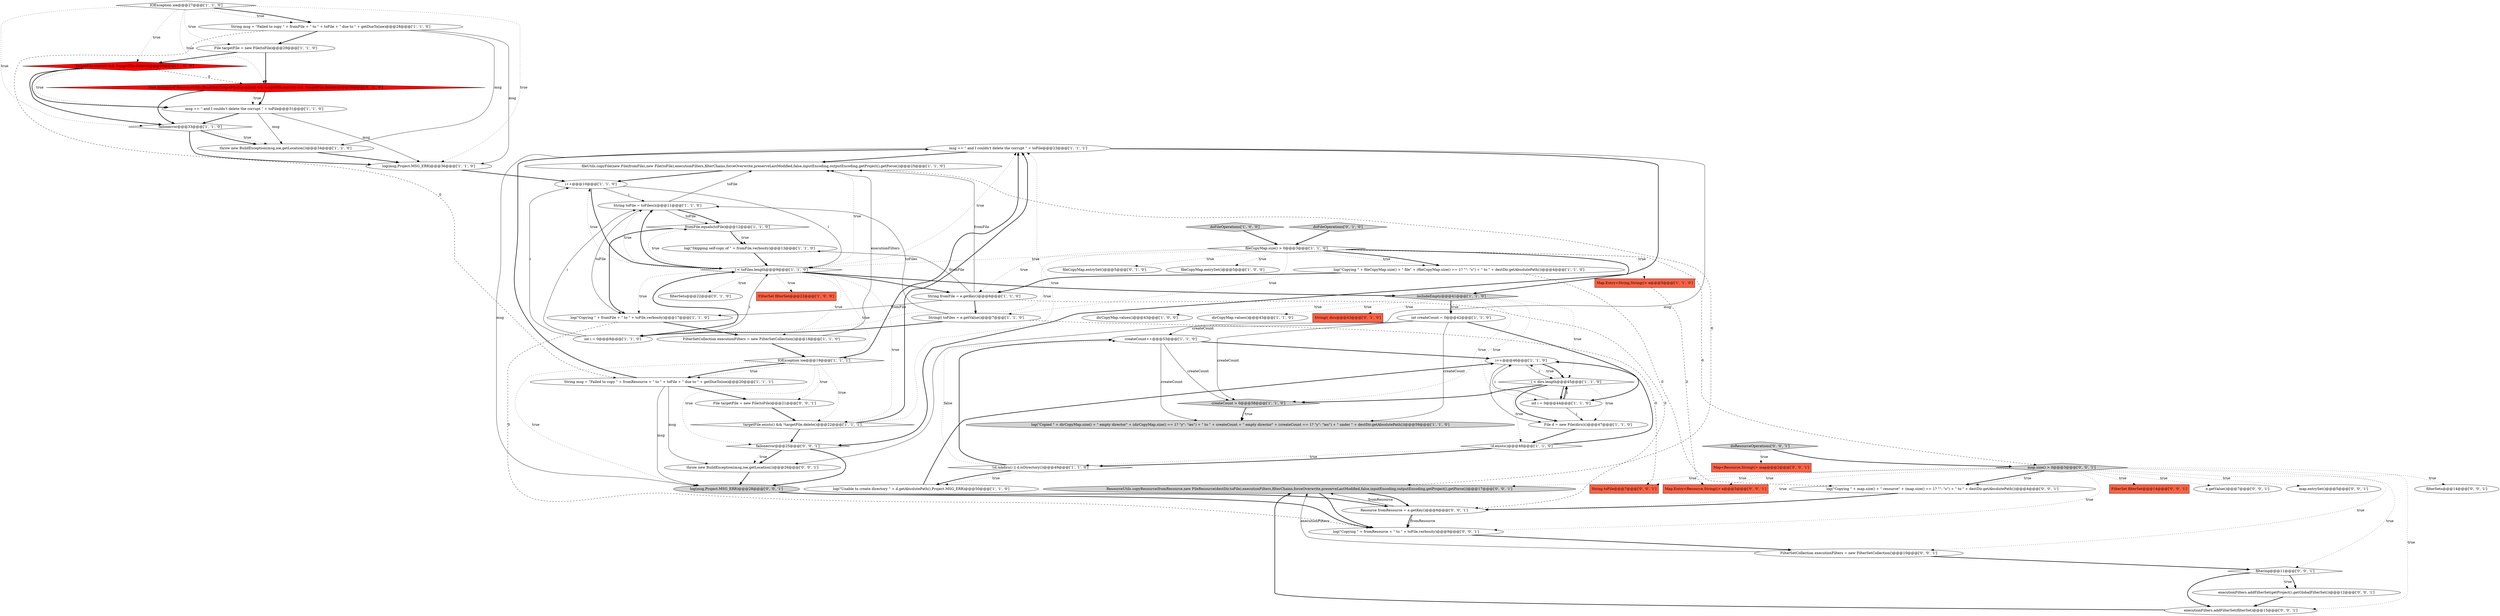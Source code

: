 digraph {
40 [style = filled, label = "msg += \" and I couldn't delete the corrupt \" + toFile@@@23@@@['1', '1', '1']", fillcolor = white, shape = ellipse image = "AAA0AAABBB1BBB"];
9 [style = filled, label = "fileUtils.copyFile(new File(fromFile),new File(toFile),executionFilters,filterChains,forceOverwrite,preserveLastModified,false,inputEncoding,outputEncoding,getProject(),getForce())@@@25@@@['1', '1', '0']", fillcolor = white, shape = ellipse image = "AAA0AAABBB1BBB"];
28 [style = filled, label = "String msg = \"Failed to copy \" + fromFile + \" to \" + toFile + \" due to \" + getDueTo(ioe)@@@28@@@['1', '1', '0']", fillcolor = white, shape = ellipse image = "AAA0AAABBB1BBB"];
36 [style = filled, label = "targetFile.exists() && !targetFile.delete()@@@30@@@['1', '0', '0']", fillcolor = red, shape = diamond image = "AAA1AAABBB1BBB"];
62 [style = filled, label = "ResourceUtils.copyResource(fromResource,new FileResource(destDir,toFile),executionFilters,filterChains,forceOverwrite,preserveLastModified,false,inputEncoding,outputEncoding,getProject(),getForce())@@@17@@@['0', '0', '1']", fillcolor = lightgray, shape = ellipse image = "AAA0AAABBB3BBB"];
52 [style = filled, label = "map.size() > 0@@@3@@@['0', '0', '1']", fillcolor = lightgray, shape = diamond image = "AAA0AAABBB3BBB"];
11 [style = filled, label = "File d = new File(dirs(i()@@@47@@@['1', '1', '0']", fillcolor = white, shape = ellipse image = "AAA0AAABBB1BBB"];
59 [style = filled, label = "filtering@@@11@@@['0', '0', '1']", fillcolor = white, shape = diamond image = "AAA0AAABBB3BBB"];
34 [style = filled, label = "String toFile = toFiles(i(@@@11@@@['1', '1', '0']", fillcolor = white, shape = ellipse image = "AAA0AAABBB1BBB"];
24 [style = filled, label = "createCount > 0@@@58@@@['1', '1', '0']", fillcolor = lightgray, shape = diamond image = "AAA0AAABBB1BBB"];
7 [style = filled, label = "createCount++@@@53@@@['1', '1', '0']", fillcolor = white, shape = ellipse image = "AAA0AAABBB1BBB"];
48 [style = filled, label = "FilterSetCollection executionFilters = new FilterSetCollection()@@@10@@@['0', '0', '1']", fillcolor = white, shape = ellipse image = "AAA0AAABBB3BBB"];
65 [style = filled, label = "Resource fromResource = e.getKey()@@@6@@@['0', '0', '1']", fillcolor = white, shape = ellipse image = "AAA0AAABBB3BBB"];
13 [style = filled, label = "FilterSet filterSet@@@22@@@['1', '0', '0']", fillcolor = tomato, shape = box image = "AAA0AAABBB1BBB"];
6 [style = filled, label = "failonerror@@@33@@@['1', '1', '0']", fillcolor = white, shape = diamond image = "AAA0AAABBB1BBB"];
39 [style = filled, label = "i++@@@10@@@['1', '1', '0']", fillcolor = white, shape = ellipse image = "AAA0AAABBB1BBB"];
45 [style = filled, label = "doFileOperations['0', '1', '0']", fillcolor = lightgray, shape = diamond image = "AAA0AAABBB2BBB"];
23 [style = filled, label = "FilterSetCollection executionFilters = new FilterSetCollection()@@@18@@@['1', '1', '0']", fillcolor = white, shape = ellipse image = "AAA0AAABBB1BBB"];
60 [style = filled, label = "FilterSet filterSet@@@14@@@['0', '0', '1']", fillcolor = tomato, shape = box image = "AAA0AAABBB3BBB"];
27 [style = filled, label = "fileCopyMap.size() > 0@@@3@@@['1', '1', '0']", fillcolor = white, shape = diamond image = "AAA0AAABBB1BBB"];
0 [style = filled, label = "int createCount = 0@@@42@@@['1', '1', '0']", fillcolor = white, shape = ellipse image = "AAA0AAABBB1BBB"];
32 [style = filled, label = "int i = 0@@@8@@@['1', '1', '0']", fillcolor = white, shape = ellipse image = "AAA0AAABBB1BBB"];
54 [style = filled, label = "e.getValue()@@@7@@@['0', '0', '1']", fillcolor = white, shape = ellipse image = "AAA0AAABBB3BBB"];
49 [style = filled, label = "Map<Resource,String((> map@@@2@@@['0', '0', '1']", fillcolor = tomato, shape = box image = "AAA0AAABBB3BBB"];
58 [style = filled, label = "File targetFile = new File(toFile)@@@21@@@['0', '0', '1']", fillcolor = white, shape = ellipse image = "AAA0AAABBB3BBB"];
56 [style = filled, label = "Map.Entry<Resource,String((> e@@@5@@@['0', '0', '1']", fillcolor = tomato, shape = box image = "AAA0AAABBB3BBB"];
43 [style = filled, label = "filterSets@@@22@@@['0', '1', '0']", fillcolor = white, shape = ellipse image = "AAA0AAABBB2BBB"];
47 [style = filled, label = "String(( dirs@@@43@@@['0', '1', '0']", fillcolor = tomato, shape = box image = "AAA0AAABBB2BBB"];
5 [style = filled, label = "doFileOperations['1', '0', '0']", fillcolor = lightgray, shape = diamond image = "AAA0AAABBB1BBB"];
14 [style = filled, label = "includeEmpty@@@41@@@['1', '1', '0']", fillcolor = lightgray, shape = diamond image = "AAA0AAABBB1BBB"];
19 [style = filled, label = "fromFile.equals(toFile)@@@12@@@['1', '1', '0']", fillcolor = white, shape = diamond image = "AAA0AAABBB1BBB"];
16 [style = filled, label = "String msg = \"Failed to copy \" + fromResource + \" to \" + toFile + \" due to \" + getDueTo(ioe)@@@20@@@['1', '1', '1']", fillcolor = white, shape = ellipse image = "AAA0AAABBB1BBB"];
63 [style = filled, label = "failonerror@@@25@@@['0', '0', '1']", fillcolor = white, shape = diamond image = "AAA0AAABBB3BBB"];
18 [style = filled, label = "i++@@@46@@@['1', '1', '0']", fillcolor = white, shape = ellipse image = "AAA0AAABBB1BBB"];
8 [style = filled, label = "int i = 0@@@44@@@['1', '1', '0']", fillcolor = white, shape = ellipse image = "AAA0AAABBB1BBB"];
66 [style = filled, label = "log(msg,Project.MSG_ERR)@@@28@@@['0', '0', '1']", fillcolor = lightgray, shape = ellipse image = "AAA0AAABBB3BBB"];
35 [style = filled, label = "!d.exists()@@@48@@@['1', '1', '0']", fillcolor = white, shape = diamond image = "AAA0AAABBB1BBB"];
57 [style = filled, label = "executionFilters.addFilterSet(getProject().getGlobalFilterSet())@@@12@@@['0', '0', '1']", fillcolor = white, shape = ellipse image = "AAA0AAABBB3BBB"];
12 [style = filled, label = "String fromFile = e.getKey()@@@6@@@['1', '1', '0']", fillcolor = white, shape = ellipse image = "AAA0AAABBB1BBB"];
51 [style = filled, label = "doResourceOperations['0', '0', '1']", fillcolor = lightgray, shape = diamond image = "AAA0AAABBB3BBB"];
4 [style = filled, label = "log(\"Copying \" + fileCopyMap.size() + \" file\" + (fileCopyMap.size() == 1? \"\": \"s\") + \" to \" + destDir.getAbsolutePath())@@@4@@@['1', '1', '0']", fillcolor = white, shape = ellipse image = "AAA0AAABBB1BBB"];
25 [style = filled, label = "log(\"Skipping self-copy of \" + fromFile,verbosity)@@@13@@@['1', '1', '0']", fillcolor = white, shape = ellipse image = "AAA0AAABBB1BBB"];
41 [style = filled, label = "File targetFile = new File(toFile)@@@29@@@['1', '1', '0']", fillcolor = white, shape = ellipse image = "AAA0AAABBB1BBB"];
50 [style = filled, label = "map.entrySet()@@@5@@@['0', '0', '1']", fillcolor = white, shape = ellipse image = "AAA0AAABBB3BBB"];
20 [style = filled, label = "log(msg,Project.MSG_ERR)@@@36@@@['1', '1', '0']", fillcolor = white, shape = ellipse image = "AAA0AAABBB1BBB"];
44 [style = filled, label = "!(ioe instanceof ResourceUtils.ReadOnlyTargetFileException) && targetFile.exists() && !targetFile.delete()@@@30@@@['0', '1', '0']", fillcolor = red, shape = diamond image = "AAA1AAABBB2BBB"];
26 [style = filled, label = "Map.Entry<String,String((> e@@@5@@@['1', '1', '0']", fillcolor = tomato, shape = box image = "AAA0AAABBB1BBB"];
21 [style = filled, label = "!(d.mkdirs() || d.isDirectory())@@@49@@@['1', '1', '0']", fillcolor = white, shape = diamond image = "AAA0AAABBB1BBB"];
15 [style = filled, label = "i < dirs.length@@@45@@@['1', '1', '0']", fillcolor = white, shape = diamond image = "AAA0AAABBB1BBB"];
22 [style = filled, label = "log(\"Copying \" + fromFile + \" to \" + toFile,verbosity)@@@17@@@['1', '1', '0']", fillcolor = white, shape = ellipse image = "AAA0AAABBB1BBB"];
29 [style = filled, label = "log(\"Unable to create directory \" + d.getAbsolutePath(),Project.MSG_ERR)@@@50@@@['1', '1', '0']", fillcolor = white, shape = ellipse image = "AAA0AAABBB1BBB"];
42 [style = filled, label = "IOException ioe@@@19@@@['1', '1', '1']", fillcolor = white, shape = diamond image = "AAA0AAABBB1BBB"];
55 [style = filled, label = "throw new BuildException(msg,ioe,getLocation())@@@26@@@['0', '0', '1']", fillcolor = white, shape = ellipse image = "AAA0AAABBB3BBB"];
17 [style = filled, label = "dirCopyMap.values()@@@43@@@['1', '0', '0']", fillcolor = white, shape = ellipse image = "AAA0AAABBB1BBB"];
3 [style = filled, label = "i < toFiles.length@@@9@@@['1', '1', '0']", fillcolor = white, shape = diamond image = "AAA0AAABBB1BBB"];
67 [style = filled, label = "String toFile@@@7@@@['0', '0', '1']", fillcolor = tomato, shape = box image = "AAA0AAABBB3BBB"];
68 [style = filled, label = "log(\"Copying \" + map.size() + \" resource\" + (map.size() == 1? \"\": \"s\") + \" to \" + destDir.getAbsolutePath())@@@4@@@['0', '0', '1']", fillcolor = white, shape = ellipse image = "AAA0AAABBB3BBB"];
1 [style = filled, label = "msg += \" and I couldn't delete the corrupt \" + toFile@@@31@@@['1', '1', '0']", fillcolor = white, shape = ellipse image = "AAA0AAABBB1BBB"];
64 [style = filled, label = "executionFilters.addFilterSet(filterSet)@@@15@@@['0', '0', '1']", fillcolor = white, shape = ellipse image = "AAA0AAABBB3BBB"];
31 [style = filled, label = "dirCopyMap.values()@@@43@@@['1', '1', '0']", fillcolor = white, shape = ellipse image = "AAA0AAABBB1BBB"];
53 [style = filled, label = "log(\"Copying \" + fromResource + \" to \" + toFile,verbosity)@@@9@@@['0', '0', '1']", fillcolor = white, shape = ellipse image = "AAA0AAABBB3BBB"];
30 [style = filled, label = "throw new BuildException(msg,ioe,getLocation())@@@34@@@['1', '1', '0']", fillcolor = white, shape = ellipse image = "AAA0AAABBB1BBB"];
33 [style = filled, label = "targetFile.exists() && !targetFile.delete()@@@22@@@['1', '1', '1']", fillcolor = white, shape = diamond image = "AAA0AAABBB1BBB"];
46 [style = filled, label = "fileCopyMap.entrySet()@@@5@@@['0', '1', '0']", fillcolor = white, shape = ellipse image = "AAA0AAABBB2BBB"];
61 [style = filled, label = "filterSets@@@14@@@['0', '0', '1']", fillcolor = white, shape = ellipse image = "AAA0AAABBB3BBB"];
10 [style = filled, label = "log(\"Copied \" + dirCopyMap.size() + \" empty director\" + (dirCopyMap.size() == 1? \"y\": \"ies\") + \" to \" + createCount + \" empty director\" + (createCount == 1? \"y\": \"ies\") + \" under \" + destDir.getAbsolutePath())@@@59@@@['1', '1', '0']", fillcolor = lightgray, shape = ellipse image = "AAA0AAABBB1BBB"];
2 [style = filled, label = "fileCopyMap.entrySet()@@@5@@@['1', '0', '0']", fillcolor = white, shape = ellipse image = "AAA0AAABBB1BBB"];
37 [style = filled, label = "String(( toFiles = e.getValue()@@@7@@@['1', '1', '0']", fillcolor = white, shape = ellipse image = "AAA0AAABBB1BBB"];
38 [style = filled, label = "IOException ioe@@@27@@@['1', '1', '0']", fillcolor = white, shape = diamond image = "AAA0AAABBB1BBB"];
27->32 [style = dotted, label="true"];
12->22 [style = solid, label="fromFile"];
14->0 [style = dotted, label="true"];
8->15 [style = solid, label="i"];
38->41 [style = dotted, label="true"];
30->20 [style = bold, label=""];
39->34 [style = solid, label="i"];
12->65 [style = dashed, label="0"];
3->33 [style = dotted, label="true"];
45->27 [style = bold, label=""];
52->61 [style = dotted, label="true"];
59->57 [style = bold, label=""];
27->2 [style = dotted, label="true"];
37->34 [style = solid, label="toFiles"];
52->64 [style = dotted, label="true"];
3->40 [style = dotted, label="true"];
36->44 [style = dashed, label="0"];
33->63 [style = bold, label=""];
3->34 [style = dotted, label="true"];
22->53 [style = dashed, label="0"];
29->18 [style = bold, label=""];
3->34 [style = bold, label=""];
65->62 [style = solid, label="fromResource"];
52->68 [style = bold, label=""];
14->47 [style = dotted, label="true"];
63->55 [style = bold, label=""];
63->66 [style = bold, label=""];
52->62 [style = dotted, label="true"];
15->11 [style = bold, label=""];
62->53 [style = bold, label=""];
65->53 [style = solid, label="fromResource"];
62->65 [style = bold, label=""];
42->63 [style = dotted, label="true"];
40->63 [style = bold, label=""];
0->8 [style = bold, label=""];
37->32 [style = bold, label=""];
52->48 [style = dotted, label="true"];
42->33 [style = dotted, label="true"];
32->39 [style = solid, label="i"];
44->1 [style = bold, label=""];
12->25 [style = solid, label="fromFile"];
34->19 [style = solid, label="toFile"];
40->66 [style = solid, label="msg"];
32->3 [style = bold, label=""];
34->22 [style = solid, label="toFile"];
53->48 [style = bold, label=""];
3->42 [style = dotted, label="true"];
28->16 [style = dashed, label="0"];
24->10 [style = bold, label=""];
36->6 [style = bold, label=""];
0->24 [style = solid, label="createCount"];
8->11 [style = solid, label="i"];
59->64 [style = bold, label=""];
16->40 [style = bold, label=""];
9->39 [style = bold, label=""];
35->18 [style = bold, label=""];
34->19 [style = bold, label=""];
38->28 [style = bold, label=""];
14->24 [style = dotted, label="true"];
44->1 [style = dotted, label="true"];
21->29 [style = dotted, label="true"];
38->20 [style = dotted, label="true"];
15->18 [style = dotted, label="true"];
25->3 [style = bold, label=""];
18->15 [style = bold, label=""];
33->40 [style = dotted, label="true"];
7->10 [style = solid, label="createCount"];
35->21 [style = dotted, label="true"];
32->3 [style = solid, label="i"];
15->35 [style = dotted, label="true"];
21->7 [style = dotted, label="false"];
52->68 [style = dotted, label="true"];
52->59 [style = dotted, label="true"];
22->23 [style = bold, label=""];
42->40 [style = bold, label=""];
12->37 [style = bold, label=""];
35->21 [style = bold, label=""];
19->25 [style = bold, label=""];
28->20 [style = solid, label="msg"];
42->58 [style = dotted, label="true"];
18->15 [style = solid, label="i"];
21->29 [style = bold, label=""];
40->55 [style = solid, label="msg"];
38->28 [style = dotted, label="true"];
20->39 [style = bold, label=""];
21->7 [style = bold, label=""];
34->9 [style = solid, label="toFile"];
42->16 [style = dotted, label="true"];
23->9 [style = solid, label="executionFilters"];
65->53 [style = bold, label=""];
1->20 [style = solid, label="msg"];
19->22 [style = bold, label=""];
55->66 [style = bold, label=""];
52->67 [style = dotted, label="true"];
3->23 [style = dotted, label="true"];
66->65 [style = bold, label=""];
8->15 [style = bold, label=""];
27->14 [style = bold, label=""];
68->65 [style = bold, label=""];
16->55 [style = solid, label="msg"];
28->30 [style = solid, label="msg"];
51->49 [style = dotted, label="true"];
42->16 [style = bold, label=""];
38->44 [style = dotted, label="true"];
52->56 [style = dotted, label="true"];
40->9 [style = bold, label=""];
7->24 [style = solid, label="createCount"];
3->12 [style = bold, label=""];
3->9 [style = dotted, label="true"];
3->43 [style = dotted, label="true"];
51->52 [style = bold, label=""];
27->37 [style = dotted, label="true"];
52->53 [style = dotted, label="true"];
27->4 [style = dotted, label="true"];
16->66 [style = solid, label="msg"];
28->41 [style = bold, label=""];
23->42 [style = bold, label=""];
63->55 [style = dotted, label="true"];
14->17 [style = dotted, label="true"];
52->50 [style = dotted, label="true"];
6->20 [style = bold, label=""];
41->36 [style = bold, label=""];
1->6 [style = bold, label=""];
64->62 [style = bold, label=""];
37->67 [style = dashed, label="0"];
27->46 [style = dotted, label="true"];
9->62 [style = dashed, label="0"];
15->11 [style = dotted, label="true"];
14->8 [style = dotted, label="true"];
52->60 [style = dotted, label="true"];
7->18 [style = bold, label=""];
4->12 [style = bold, label=""];
18->11 [style = solid, label="i"];
12->9 [style = solid, label="fromFile"];
52->54 [style = dotted, label="true"];
32->34 [style = solid, label="i"];
4->68 [style = dashed, label="0"];
15->8 [style = bold, label=""];
38->36 [style = dotted, label="true"];
16->58 [style = bold, label=""];
3->13 [style = dotted, label="true"];
42->66 [style = dotted, label="true"];
48->59 [style = bold, label=""];
6->30 [style = dotted, label="true"];
36->1 [style = dotted, label="true"];
19->25 [style = dotted, label="true"];
44->6 [style = bold, label=""];
57->64 [style = bold, label=""];
66->53 [style = bold, label=""];
8->18 [style = solid, label="i"];
27->26 [style = dotted, label="true"];
3->14 [style = bold, label=""];
39->3 [style = bold, label=""];
38->6 [style = dotted, label="true"];
27->12 [style = dotted, label="true"];
36->1 [style = bold, label=""];
11->35 [style = bold, label=""];
27->3 [style = dotted, label="true"];
24->10 [style = dotted, label="true"];
58->33 [style = bold, label=""];
14->15 [style = dotted, label="true"];
27->4 [style = bold, label=""];
1->30 [style = solid, label="msg"];
3->19 [style = dotted, label="true"];
39->3 [style = solid, label="i"];
33->40 [style = bold, label=""];
14->0 [style = bold, label=""];
0->10 [style = solid, label="createCount"];
3->39 [style = dotted, label="true"];
15->24 [style = bold, label=""];
3->22 [style = dotted, label="true"];
59->57 [style = dotted, label="true"];
14->31 [style = dotted, label="true"];
27->52 [style = dashed, label="0"];
52->65 [style = dotted, label="true"];
5->27 [style = bold, label=""];
48->62 [style = solid, label="executionFilters"];
41->44 [style = bold, label=""];
0->7 [style = solid, label="createCount"];
26->56 [style = dashed, label="0"];
6->30 [style = bold, label=""];
}
